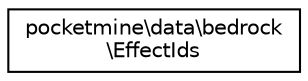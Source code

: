 digraph "Graphical Class Hierarchy"
{
 // INTERACTIVE_SVG=YES
 // LATEX_PDF_SIZE
  edge [fontname="Helvetica",fontsize="10",labelfontname="Helvetica",labelfontsize="10"];
  node [fontname="Helvetica",fontsize="10",shape=record];
  rankdir="LR";
  Node0 [label="pocketmine\\data\\bedrock\l\\EffectIds",height=0.2,width=0.4,color="black", fillcolor="white", style="filled",URL="$d3/d75/classpocketmine_1_1data_1_1bedrock_1_1_effect_ids.html",tooltip=" "];
}
